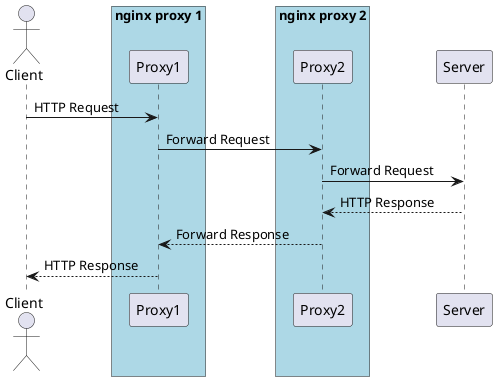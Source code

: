 @startuml
actor Client
box "nginx proxy 1" #LightBlue
participant Proxy1
end box
box "nginx proxy 2" #LightBlue
participant Proxy2
end box
participant Server

Client -> Proxy1: HTTP Request
Proxy1 -> Proxy2: Forward Request
Proxy2 -> Server: Forward Request
Server --> Proxy2: HTTP Response
Proxy2 --> Proxy1: Forward Response
Proxy1 --> Client: HTTP Response
@enduml
